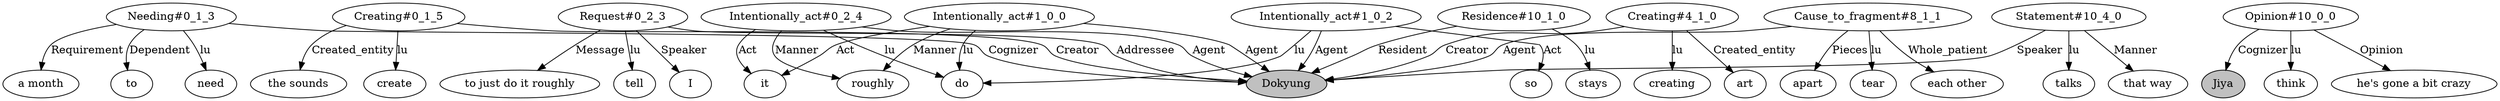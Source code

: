 // The Round Table
digraph {
	0 [label=Dokyung fillcolor=gray style=filled]
	1 [label="Needing#0_1_3"]
	2 [label=need]
	3 [label="a month"]
	4 [label=to]
	1 -> 2 [label=lu]
	1 -> 0 [label=Cognizer]
	1 -> 3 [label=Requirement]
	1 -> 4 [label=Dependent]
	5 [label="Creating#0_1_5"]
	6 [label=create]
	7 [label="the sounds"]
	5 -> 6 [label=lu]
	5 -> 0 [label=Creator]
	5 -> 7 [label=Created_entity]
	8 [label="Request#0_2_3"]
	9 [label=tell]
	10 [label=I]
	11 [label="to just do it roughly"]
	8 -> 9 [label=lu]
	8 -> 10 [label=Speaker]
	8 -> 0 [label=Addressee]
	8 -> 11 [label=Message]
	12 [label="Intentionally_act#0_2_4"]
	13 [label=do]
	14 [label=it]
	15 [label=roughly]
	12 -> 13 [label=lu]
	12 -> 0 [label=Agent]
	12 -> 14 [label=Act]
	12 -> 15 [label=Manner]
	16 [label="Intentionally_act#1_0_0"]
	16 -> 13 [label=lu]
	16 -> 0 [label=Agent]
	16 -> 14 [label=Act]
	16 -> 15 [label=Manner]
	17 [label="Intentionally_act#1_0_2"]
	18 [label=so]
	17 -> 13 [label=lu]
	17 -> 0 [label=Agent]
	17 -> 18 [label=Act]
	19 [label="Creating#4_1_0"]
	20 [label=creating]
	21 [label=art]
	19 -> 20 [label=lu]
	19 -> 0 [label=Creator]
	19 -> 21 [label=Created_entity]
	22 [label="Cause_to_fragment#8_1_1"]
	23 [label=tear]
	24 [label="each other"]
	25 [label=apart]
	22 -> 23 [label=lu]
	22 -> 0 [label=Agent]
	22 -> 24 [label=Whole_patient]
	22 -> 25 [label=Pieces]
	26 [label="Residence#10_1_0"]
	27 [label=stays]
	26 -> 27 [label=lu]
	26 -> 0 [label=Resident]
	28 [label="Statement#10_4_0"]
	29 [label=talks]
	30 [label="that way"]
	28 -> 29 [label=lu]
	28 -> 0 [label=Speaker]
	28 -> 30 [label=Manner]
	31 [label=Jiya fillcolor=gray style=filled]
	32 [label="Opinion#10_0_0"]
	33 [label=think]
	34 [label="he's gone a bit crazy"]
	32 -> 33 [label=lu]
	32 -> 31 [label=Cognizer]
	32 -> 34 [label=Opinion]
}
